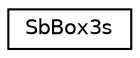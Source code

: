 digraph "Graphical Class Hierarchy"
{
 // LATEX_PDF_SIZE
  edge [fontname="Helvetica",fontsize="10",labelfontname="Helvetica",labelfontsize="10"];
  node [fontname="Helvetica",fontsize="10",shape=record];
  rankdir="LR";
  Node0 [label="SbBox3s",height=0.2,width=0.4,color="black", fillcolor="white", style="filled",URL="$classSbBox3s.html",tooltip="The SbBox3s class is a 3 dimensional box with short integer coordinates."];
}
